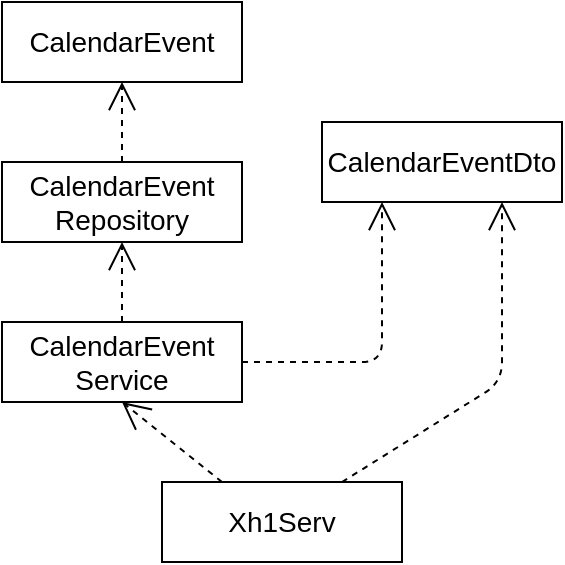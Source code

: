 <mxfile version="13.2.4" type="device"><diagram id="2rAykSr4Kgx2DUVAdRgV" name="Page-1"><mxGraphModel dx="918" dy="486" grid="1" gridSize="10" guides="1" tooltips="1" connect="1" arrows="1" fold="1" page="1" pageScale="1" pageWidth="827" pageHeight="1169" math="0" shadow="0"><root><mxCell id="0"/><mxCell id="1" parent="0"/><mxCell id="GopklSJRruN9NCZCW5FT-1" value="&lt;font style=&quot;font-size: 14px&quot;&gt;CalendarEvent&lt;/font&gt;" style="rounded=0;whiteSpace=wrap;html=1;" vertex="1" parent="1"><mxGeometry x="120" y="200" width="120" height="40" as="geometry"/></mxCell><mxCell id="GopklSJRruN9NCZCW5FT-2" value="&lt;span style=&quot;font-size: 14px&quot;&gt;CalendarEventDto&lt;/span&gt;" style="rounded=0;whiteSpace=wrap;html=1;" vertex="1" parent="1"><mxGeometry x="280" y="260" width="120" height="40" as="geometry"/></mxCell><mxCell id="GopklSJRruN9NCZCW5FT-4" value="&lt;font style=&quot;font-size: 14px&quot;&gt;CalendarEvent&lt;br&gt;Repository&lt;br&gt;&lt;/font&gt;" style="rounded=0;whiteSpace=wrap;html=1;" vertex="1" parent="1"><mxGeometry x="120" y="280" width="120" height="40" as="geometry"/></mxCell><mxCell id="GopklSJRruN9NCZCW5FT-5" value="" style="endArrow=open;endSize=12;dashed=1;html=1;entryX=0.5;entryY=1;entryDx=0;entryDy=0;" edge="1" parent="1" source="GopklSJRruN9NCZCW5FT-4" target="GopklSJRruN9NCZCW5FT-1"><mxGeometry width="160" relative="1" as="geometry"><mxPoint x="310" y="340" as="sourcePoint"/><mxPoint x="470" y="340" as="targetPoint"/></mxGeometry></mxCell><mxCell id="GopklSJRruN9NCZCW5FT-6" value="&lt;font style=&quot;font-size: 14px&quot;&gt;CalendarEvent&lt;br&gt;Service&lt;br&gt;&lt;/font&gt;" style="rounded=0;whiteSpace=wrap;html=1;" vertex="1" parent="1"><mxGeometry x="120" y="360" width="120" height="40" as="geometry"/></mxCell><mxCell id="GopklSJRruN9NCZCW5FT-8" value="" style="endArrow=open;endSize=12;dashed=1;html=1;entryX=0.5;entryY=1;entryDx=0;entryDy=0;exitX=0.5;exitY=0;exitDx=0;exitDy=0;" edge="1" parent="1" source="GopklSJRruN9NCZCW5FT-6" target="GopklSJRruN9NCZCW5FT-4"><mxGeometry width="160" relative="1" as="geometry"><mxPoint x="190" y="290" as="sourcePoint"/><mxPoint x="190" y="250" as="targetPoint"/></mxGeometry></mxCell><mxCell id="GopklSJRruN9NCZCW5FT-9" value="" style="endArrow=open;endSize=12;dashed=1;html=1;entryX=0.25;entryY=1;entryDx=0;entryDy=0;exitX=1;exitY=0.5;exitDx=0;exitDy=0;" edge="1" parent="1" source="GopklSJRruN9NCZCW5FT-6" target="GopklSJRruN9NCZCW5FT-2"><mxGeometry width="160" relative="1" as="geometry"><mxPoint x="280" y="350" as="sourcePoint"/><mxPoint x="280" y="310" as="targetPoint"/><Array as="points"><mxPoint x="310" y="380"/></Array></mxGeometry></mxCell><mxCell id="GopklSJRruN9NCZCW5FT-10" value="&lt;font style=&quot;font-size: 14px&quot;&gt;Xh1Serv&lt;br&gt;&lt;/font&gt;" style="rounded=0;whiteSpace=wrap;html=1;" vertex="1" parent="1"><mxGeometry x="200" y="440" width="120" height="40" as="geometry"/></mxCell><mxCell id="GopklSJRruN9NCZCW5FT-12" value="" style="endArrow=open;endSize=12;dashed=1;html=1;entryX=0.75;entryY=1;entryDx=0;entryDy=0;exitX=0.75;exitY=0;exitDx=0;exitDy=0;" edge="1" parent="1" source="GopklSJRruN9NCZCW5FT-10" target="GopklSJRruN9NCZCW5FT-2"><mxGeometry width="160" relative="1" as="geometry"><mxPoint x="330" y="440.0" as="sourcePoint"/><mxPoint x="430" y="360" as="targetPoint"/><Array as="points"><mxPoint x="370" y="390"/></Array></mxGeometry></mxCell><mxCell id="GopklSJRruN9NCZCW5FT-13" value="" style="endArrow=open;endSize=12;dashed=1;html=1;entryX=0.5;entryY=1;entryDx=0;entryDy=0;exitX=0.25;exitY=0;exitDx=0;exitDy=0;" edge="1" parent="1" source="GopklSJRruN9NCZCW5FT-10" target="GopklSJRruN9NCZCW5FT-6"><mxGeometry width="160" relative="1" as="geometry"><mxPoint x="260" y="400.0" as="sourcePoint"/><mxPoint x="360" y="320" as="targetPoint"/><Array as="points"/></mxGeometry></mxCell></root></mxGraphModel></diagram></mxfile>
